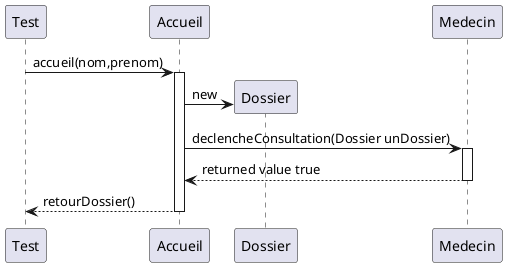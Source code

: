 @startuml

Test -> Accueil : accueil(nom,prenom)
create Dossier
activate Accueil
Accueil -> Dossier : new
Accueil -> Medecin : declencheConsultation(Dossier unDossier)
activate Medecin
Medecin --> Accueil : returned value true
deactivate Medecin
Accueil --> Test : retourDossier()
deactivate Accueil
@enduml